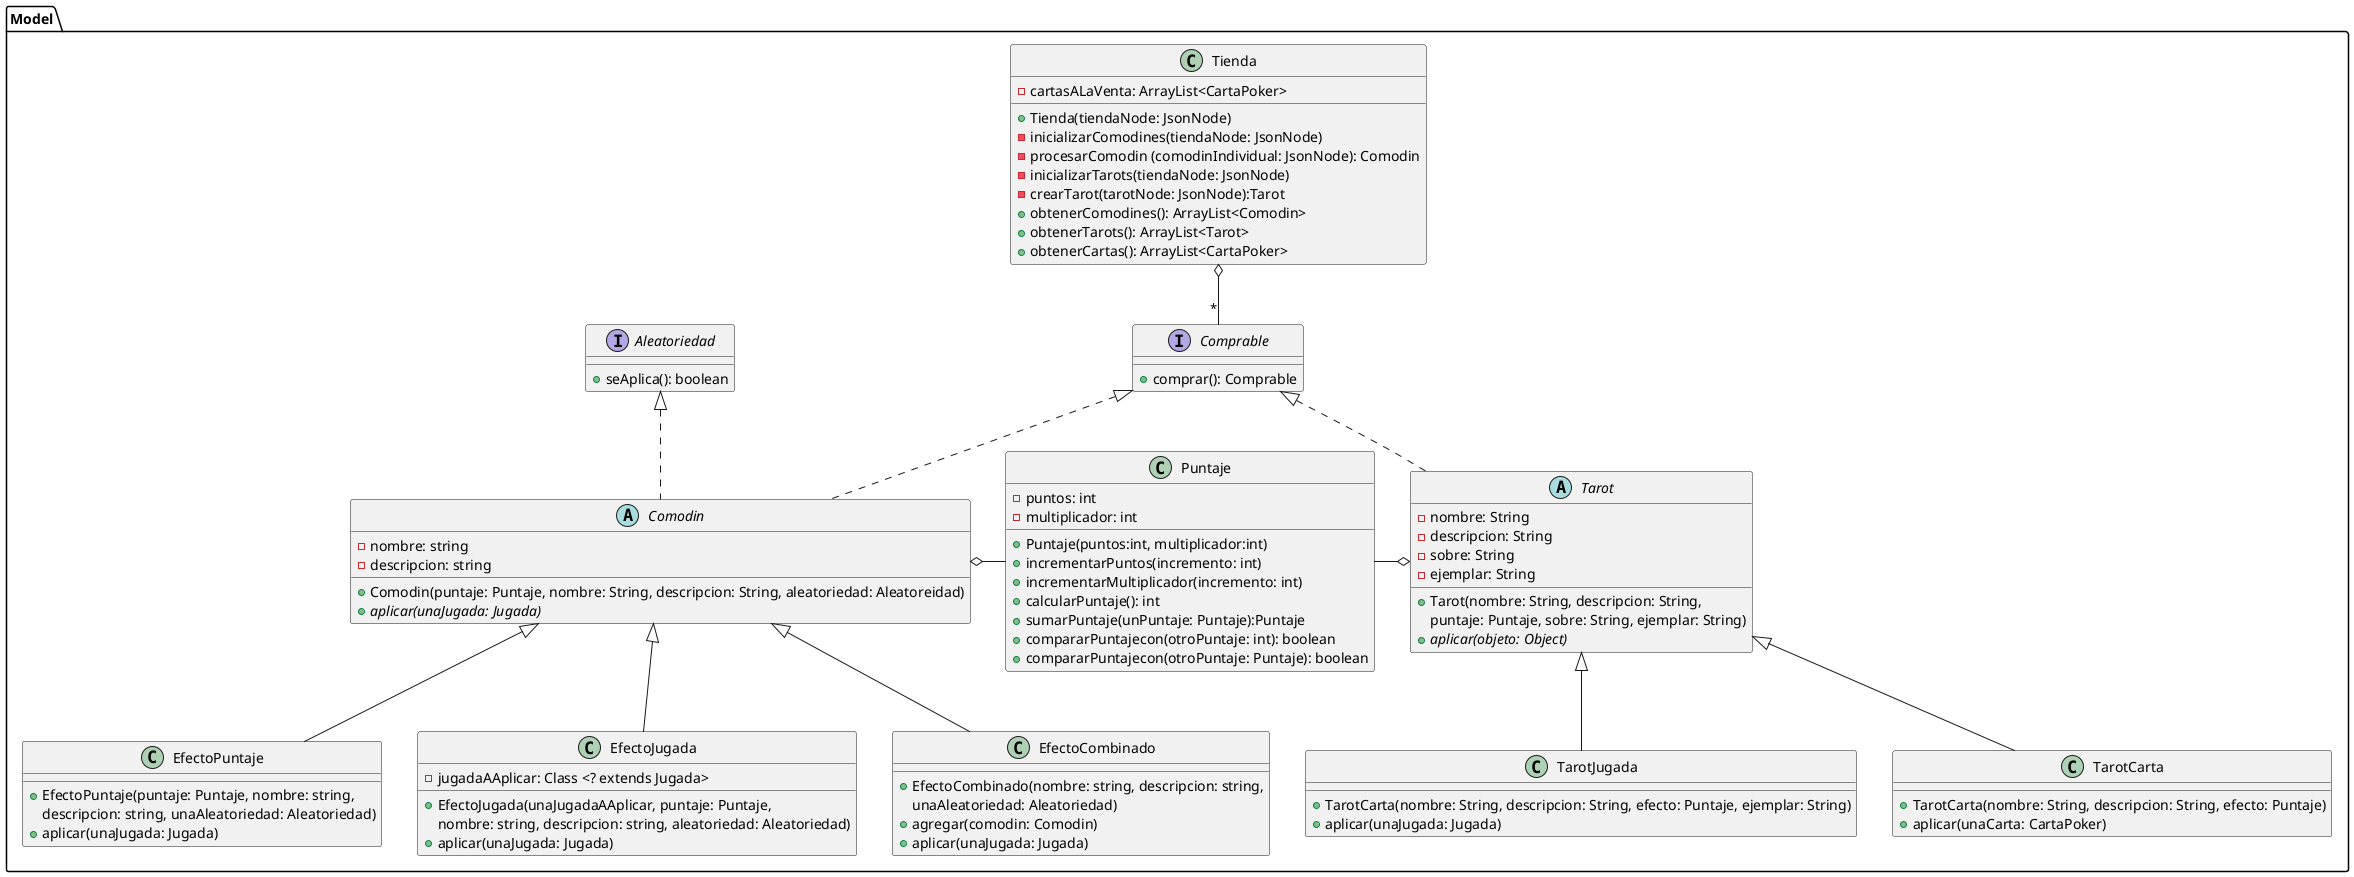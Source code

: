@startuml

package Model {

class Tienda {
    - cartasALaVenta: ArrayList<CartaPoker>

    + Tienda(tiendaNode: JsonNode)
    - inicializarComodines(tiendaNode: JsonNode)
    - procesarComodin (comodinIndividual: JsonNode): Comodin
    - inicializarTarots(tiendaNode: JsonNode)
    - crearTarot(tarotNode: JsonNode):Tarot
    + obtenerComodines(): ArrayList<Comodin>
    + obtenerTarots(): ArrayList<Tarot>
    + obtenerCartas(): ArrayList<CartaPoker>

}

interface Comprable {
    + comprar(): Comprable
}

interface Aleatoriedad {
   + seAplica(): boolean
}

abstract class Comodin {
    - nombre: string
    - descripcion: string

    + Comodin(puntaje: Puntaje, nombre: String, descripcion: String, aleatoriedad: Aleatoreidad)
    + {abstract}aplicar(unaJugada: Jugada)
}

class EfectoJugada {
    - jugadaAAplicar: Class <? extends Jugada>
    + EfectoJugada(unaJugadaAAplicar, puntaje: Puntaje,
    nombre: string, descripcion: string, aleatoriedad: Aleatoriedad)
    + aplicar(unaJugada: Jugada)
}

class EfectoCombinado{
    + EfectoCombinado(nombre: string, descripcion: string,
    unaAleatoriedad: Aleatoriedad)
    + agregar(comodin: Comodin)
    + aplicar(unaJugada: Jugada)

}
class EfectoPuntaje{
    + EfectoPuntaje(puntaje: Puntaje, nombre: string,
    descripcion: string, unaAleatoriedad: Aleatoriedad)
    + aplicar(unaJugada: Jugada)
}

abstract class Tarot {
    - nombre: String
    - descripcion: String
    - sobre: String
    - ejemplar: String

    + Tarot(nombre: String, descripcion: String,
    puntaje: Puntaje, sobre: String, ejemplar: String)
    + {abstract}aplicar(objeto: Object)
}

class TarotCarta {
    + TarotCarta(nombre: String, descripcion: String, efecto: Puntaje)
    + aplicar(unaCarta: CartaPoker)
}

class TarotJugada {
    + TarotCarta(nombre: String, descripcion: String, efecto: Puntaje, ejemplar: String)
    + aplicar(unaJugada: Jugada)
}


class Puntaje {
    - puntos: int
    - multiplicador: int

    + Puntaje(puntos:int, multiplicador:int)
    + incrementarPuntos(incremento: int)
    + incrementarMultiplicador(incremento: int)
    + calcularPuntaje(): int
    + sumarPuntaje(unPuntaje: Puntaje):Puntaje
    + compararPuntajecon(otroPuntaje: int): boolean
    + compararPuntajecon(otroPuntaje: Puntaje): boolean
}


Tienda o-- "*" Comprable
Comodin .up.|> Comprable
Comodin .up.|> Aleatoriedad
Tarot .up.|> Comprable


EfectoPuntaje -up-|> Comodin
EfectoJugada -up-|> Comodin
EfectoCombinado -up-|> Comodin
Comodin o-right-- Puntaje
Tarot o-left-- Puntaje
TarotCarta -up-|> Tarot
TarotJugada -up-|> Tarot
}
@enduml
